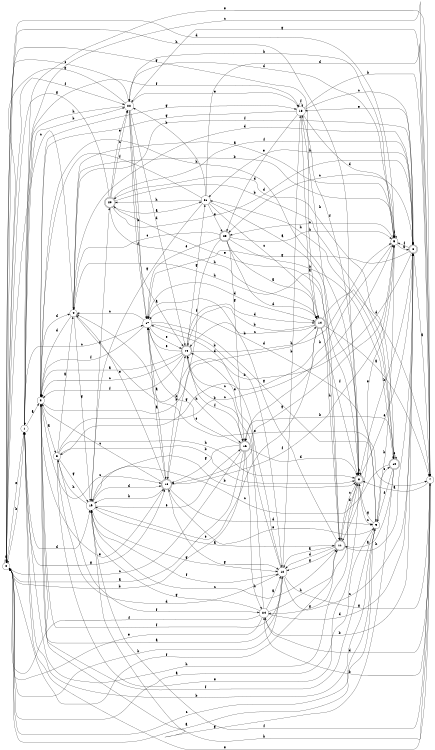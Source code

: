 digraph n20_6 {
__start0 [label="" shape="none"];

rankdir=LR;
size="8,5";

s0 [style="filled", color="black", fillcolor="white" shape="circle", label="0"];
s1 [style="filled", color="black", fillcolor="white" shape="circle", label="1"];
s2 [style="filled", color="black", fillcolor="white" shape="circle", label="2"];
s3 [style="filled", color="black", fillcolor="white" shape="circle", label="3"];
s4 [style="filled", color="black", fillcolor="white" shape="circle", label="4"];
s5 [style="filled", color="black", fillcolor="white" shape="circle", label="5"];
s6 [style="rounded,filled", color="black", fillcolor="white" shape="doublecircle", label="6"];
s7 [style="filled", color="black", fillcolor="white" shape="circle", label="7"];
s8 [style="rounded,filled", color="black", fillcolor="white" shape="doublecircle", label="8"];
s9 [style="filled", color="black", fillcolor="white" shape="circle", label="9"];
s10 [style="rounded,filled", color="black", fillcolor="white" shape="doublecircle", label="10"];
s11 [style="rounded,filled", color="black", fillcolor="white" shape="doublecircle", label="11"];
s12 [style="filled", color="black", fillcolor="white" shape="circle", label="12"];
s13 [style="filled", color="black", fillcolor="white" shape="circle", label="13"];
s14 [style="rounded,filled", color="black", fillcolor="white" shape="doublecircle", label="14"];
s15 [style="rounded,filled", color="black", fillcolor="white" shape="doublecircle", label="15"];
s16 [style="rounded,filled", color="black", fillcolor="white" shape="doublecircle", label="16"];
s17 [style="filled", color="black", fillcolor="white" shape="circle", label="17"];
s18 [style="rounded,filled", color="black", fillcolor="white" shape="doublecircle", label="18"];
s19 [style="filled", color="black", fillcolor="white" shape="circle", label="19"];
s20 [style="rounded,filled", color="black", fillcolor="white" shape="doublecircle", label="20"];
s21 [style="filled", color="black", fillcolor="white" shape="circle", label="21"];
s22 [style="filled", color="black", fillcolor="white" shape="circle", label="22"];
s23 [style="rounded,filled", color="black", fillcolor="white" shape="doublecircle", label="23"];
s24 [style="filled", color="black", fillcolor="white" shape="circle", label="24"];
s0 -> s0 [label="a"];
s0 -> s1 [label="b"];
s0 -> s9 [label="c"];
s0 -> s5 [label="d"];
s0 -> s1 [label="e"];
s0 -> s22 [label="f"];
s0 -> s14 [label="g"];
s0 -> s8 [label="h"];
s1 -> s2 [label="a"];
s1 -> s22 [label="b"];
s1 -> s17 [label="c"];
s1 -> s19 [label="d"];
s1 -> s7 [label="e"];
s1 -> s13 [label="f"];
s1 -> s18 [label="g"];
s1 -> s8 [label="h"];
s2 -> s3 [label="a"];
s2 -> s14 [label="b"];
s2 -> s18 [label="c"];
s2 -> s4 [label="d"];
s2 -> s18 [label="e"];
s2 -> s12 [label="f"];
s2 -> s13 [label="g"];
s2 -> s8 [label="h"];
s3 -> s4 [label="a"];
s3 -> s8 [label="b"];
s3 -> s5 [label="c"];
s3 -> s12 [label="d"];
s3 -> s9 [label="e"];
s3 -> s24 [label="f"];
s3 -> s19 [label="g"];
s3 -> s8 [label="h"];
s4 -> s5 [label="a"];
s4 -> s5 [label="b"];
s4 -> s0 [label="c"];
s4 -> s2 [label="d"];
s4 -> s7 [label="e"];
s4 -> s6 [label="f"];
s4 -> s19 [label="g"];
s4 -> s8 [label="h"];
s5 -> s6 [label="a"];
s5 -> s16 [label="b"];
s5 -> s23 [label="c"];
s5 -> s22 [label="d"];
s5 -> s11 [label="e"];
s5 -> s5 [label="f"];
s5 -> s18 [label="g"];
s5 -> s22 [label="h"];
s6 -> s7 [label="a"];
s6 -> s4 [label="b"];
s6 -> s23 [label="c"];
s6 -> s4 [label="d"];
s6 -> s13 [label="e"];
s6 -> s5 [label="f"];
s6 -> s17 [label="g"];
s6 -> s21 [label="h"];
s7 -> s8 [label="a"];
s7 -> s24 [label="b"];
s7 -> s1 [label="c"];
s7 -> s24 [label="d"];
s7 -> s1 [label="e"];
s7 -> s19 [label="f"];
s7 -> s22 [label="g"];
s7 -> s19 [label="h"];
s8 -> s0 [label="a"];
s8 -> s6 [label="b"];
s8 -> s9 [label="c"];
s8 -> s11 [label="d"];
s8 -> s6 [label="e"];
s8 -> s13 [label="f"];
s8 -> s24 [label="g"];
s8 -> s8 [label="h"];
s9 -> s0 [label="a"];
s9 -> s1 [label="b"];
s9 -> s10 [label="c"];
s9 -> s17 [label="d"];
s9 -> s18 [label="e"];
s9 -> s2 [label="f"];
s9 -> s8 [label="g"];
s9 -> s5 [label="h"];
s10 -> s11 [label="a"];
s10 -> s16 [label="b"];
s10 -> s19 [label="c"];
s10 -> s20 [label="d"];
s10 -> s10 [label="e"];
s10 -> s9 [label="f"];
s10 -> s2 [label="g"];
s10 -> s21 [label="h"];
s11 -> s12 [label="a"];
s11 -> s17 [label="b"];
s11 -> s8 [label="c"];
s11 -> s12 [label="d"];
s11 -> s20 [label="e"];
s11 -> s0 [label="f"];
s11 -> s12 [label="g"];
s11 -> s6 [label="h"];
s12 -> s2 [label="a"];
s12 -> s13 [label="b"];
s12 -> s6 [label="c"];
s12 -> s17 [label="d"];
s12 -> s15 [label="e"];
s12 -> s19 [label="f"];
s12 -> s7 [label="g"];
s12 -> s0 [label="h"];
s13 -> s14 [label="a"];
s13 -> s7 [label="b"];
s13 -> s6 [label="c"];
s13 -> s5 [label="d"];
s13 -> s23 [label="e"];
s13 -> s13 [label="f"];
s13 -> s2 [label="g"];
s13 -> s11 [label="h"];
s14 -> s7 [label="a"];
s14 -> s15 [label="b"];
s14 -> s15 [label="c"];
s14 -> s7 [label="d"];
s14 -> s19 [label="e"];
s14 -> s8 [label="f"];
s14 -> s3 [label="g"];
s14 -> s11 [label="h"];
s15 -> s2 [label="a"];
s15 -> s16 [label="b"];
s15 -> s2 [label="c"];
s15 -> s14 [label="d"];
s15 -> s17 [label="e"];
s15 -> s2 [label="f"];
s15 -> s21 [label="g"];
s15 -> s5 [label="h"];
s16 -> s0 [label="a"];
s16 -> s0 [label="b"];
s16 -> s0 [label="c"];
s16 -> s8 [label="d"];
s16 -> s17 [label="e"];
s16 -> s15 [label="f"];
s16 -> s18 [label="g"];
s16 -> s24 [label="h"];
s17 -> s18 [label="a"];
s17 -> s12 [label="b"];
s17 -> s4 [label="c"];
s17 -> s14 [label="d"];
s17 -> s15 [label="e"];
s17 -> s2 [label="f"];
s17 -> s9 [label="g"];
s17 -> s16 [label="h"];
s18 -> s17 [label="a"];
s18 -> s15 [label="b"];
s18 -> s2 [label="c"];
s18 -> s9 [label="d"];
s18 -> s4 [label="e"];
s18 -> s5 [label="f"];
s18 -> s12 [label="g"];
s18 -> s19 [label="h"];
s19 -> s11 [label="a"];
s19 -> s8 [label="b"];
s19 -> s11 [label="c"];
s19 -> s18 [label="d"];
s19 -> s16 [label="e"];
s19 -> s20 [label="f"];
s19 -> s12 [label="g"];
s19 -> s3 [label="h"];
s20 -> s21 [label="a"];
s20 -> s10 [label="b"];
s20 -> s22 [label="c"];
s20 -> s6 [label="d"];
s20 -> s22 [label="e"];
s20 -> s6 [label="f"];
s20 -> s0 [label="g"];
s20 -> s14 [label="h"];
s21 -> s8 [label="a"];
s21 -> s22 [label="b"];
s21 -> s14 [label="c"];
s21 -> s7 [label="d"];
s21 -> s23 [label="e"];
s21 -> s2 [label="f"];
s21 -> s19 [label="g"];
s21 -> s20 [label="h"];
s22 -> s15 [label="a"];
s22 -> s17 [label="b"];
s22 -> s0 [label="c"];
s22 -> s15 [label="d"];
s22 -> s13 [label="e"];
s22 -> s17 [label="f"];
s22 -> s0 [label="g"];
s22 -> s1 [label="h"];
s23 -> s14 [label="a"];
s23 -> s10 [label="b"];
s23 -> s4 [label="c"];
s23 -> s14 [label="d"];
s23 -> s17 [label="e"];
s23 -> s18 [label="f"];
s23 -> s16 [label="g"];
s23 -> s5 [label="h"];
s24 -> s12 [label="a"];
s24 -> s6 [label="b"];
s24 -> s15 [label="c"];
s24 -> s6 [label="d"];
s24 -> s0 [label="e"];
s24 -> s0 [label="f"];
s24 -> s19 [label="g"];
s24 -> s11 [label="h"];

}
